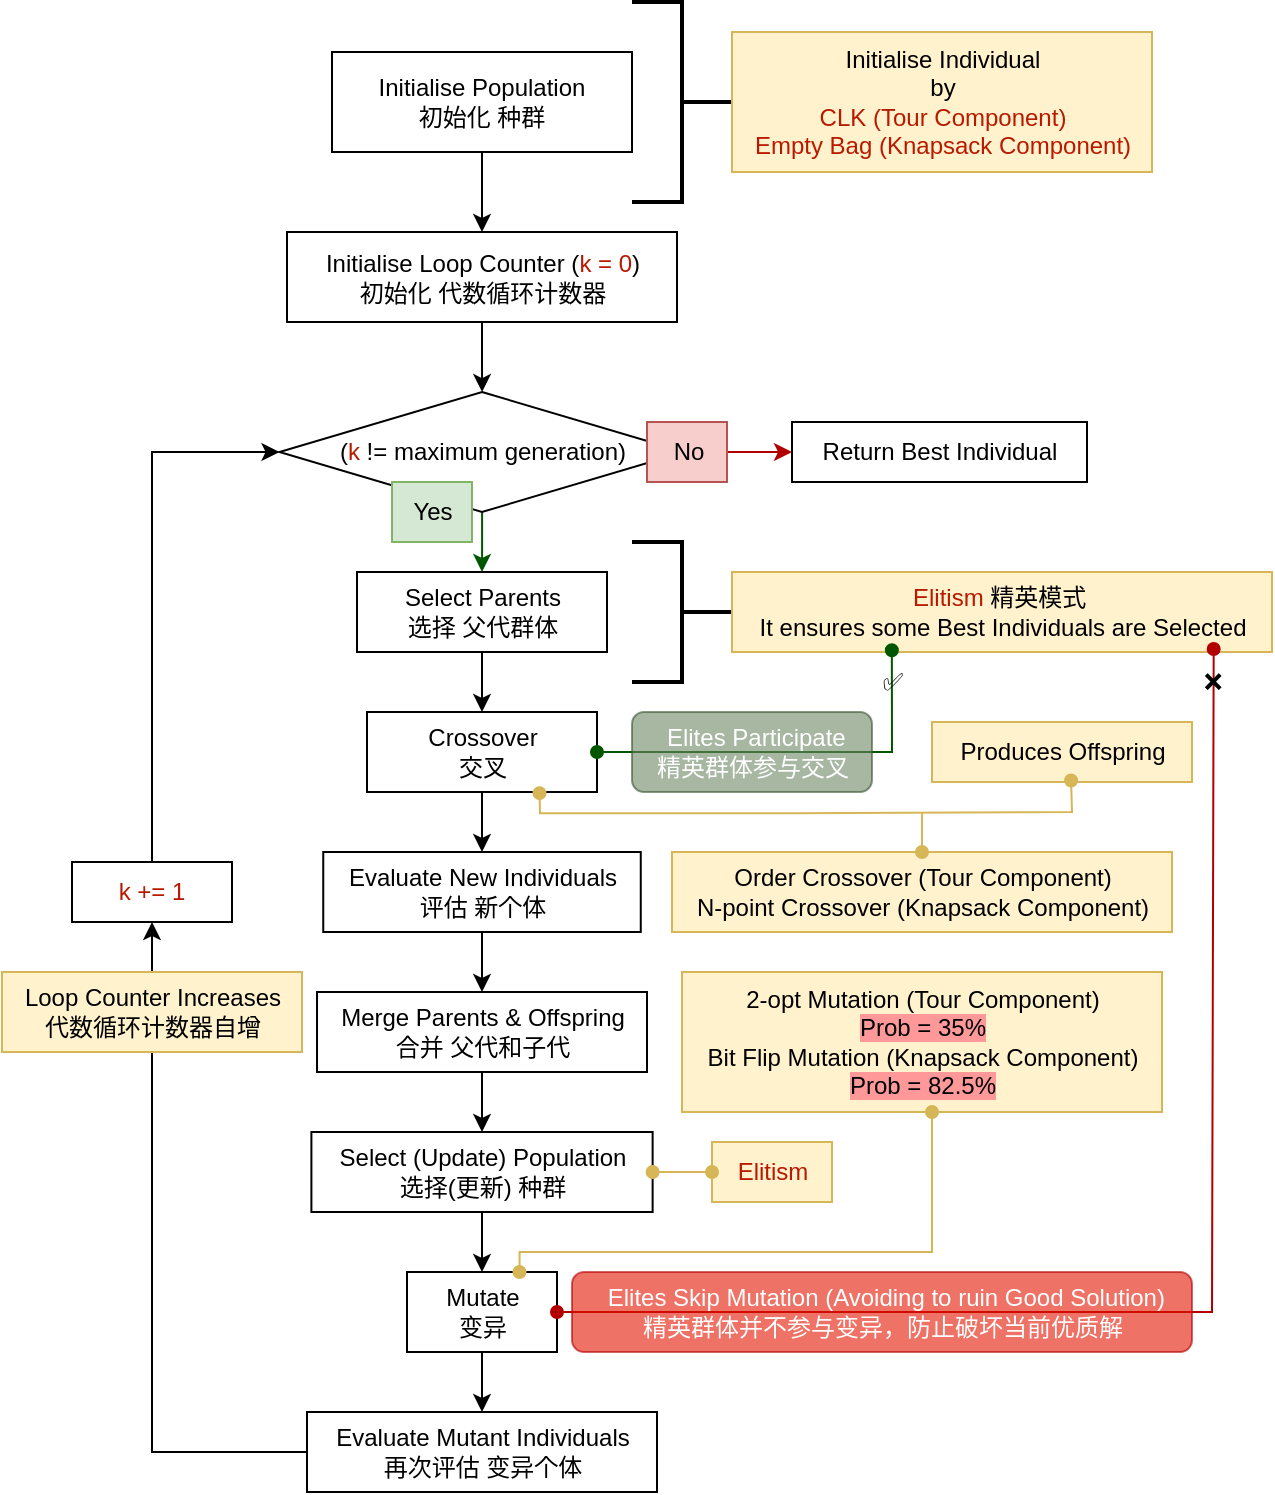 <mxfile version="24.0.4" type="device">
  <diagram name="第 1 页" id="E24quEV0emkUoUm_CPGB">
    <mxGraphModel dx="739" dy="1113" grid="1" gridSize="10" guides="1" tooltips="1" connect="1" arrows="1" fold="1" page="1" pageScale="1" pageWidth="1169" pageHeight="827" math="0" shadow="0">
      <root>
        <mxCell id="0" />
        <mxCell id="1" parent="0" />
        <mxCell id="BEFqI1c1g75-3pL4uiZb-6" value="" style="edgeStyle=orthogonalEdgeStyle;rounded=0;orthogonalLoop=1;jettySize=auto;html=1;" edge="1" parent="1" source="BEFqI1c1g75-3pL4uiZb-2" target="BEFqI1c1g75-3pL4uiZb-5">
          <mxGeometry relative="1" as="geometry" />
        </mxCell>
        <mxCell id="BEFqI1c1g75-3pL4uiZb-2" value="Initialise Population&lt;br&gt;初始化 种群" style="rounded=0;whiteSpace=wrap;html=1;" vertex="1" parent="1">
          <mxGeometry x="285" y="66" width="150" height="50" as="geometry" />
        </mxCell>
        <mxCell id="BEFqI1c1g75-3pL4uiZb-8" value="" style="edgeStyle=orthogonalEdgeStyle;rounded=0;orthogonalLoop=1;jettySize=auto;html=1;" edge="1" parent="1" source="BEFqI1c1g75-3pL4uiZb-5" target="BEFqI1c1g75-3pL4uiZb-7">
          <mxGeometry relative="1" as="geometry" />
        </mxCell>
        <mxCell id="BEFqI1c1g75-3pL4uiZb-5" value="Initialise Loop Counter (&lt;font color=&quot;#b81900&quot;&gt;k = 0&lt;/font&gt;)&lt;br&gt;初始化 代数循环计数器" style="whiteSpace=wrap;html=1;rounded=0;" vertex="1" parent="1">
          <mxGeometry x="262.5" y="156" width="195" height="45" as="geometry" />
        </mxCell>
        <mxCell id="BEFqI1c1g75-3pL4uiZb-13" value="" style="edgeStyle=orthogonalEdgeStyle;rounded=0;orthogonalLoop=1;jettySize=auto;html=1;fillColor=#008a00;strokeColor=#005700;" edge="1" parent="1" source="BEFqI1c1g75-3pL4uiZb-7" target="BEFqI1c1g75-3pL4uiZb-12">
          <mxGeometry relative="1" as="geometry" />
        </mxCell>
        <mxCell id="BEFqI1c1g75-3pL4uiZb-42" value="" style="edgeStyle=orthogonalEdgeStyle;rounded=0;orthogonalLoop=1;jettySize=auto;html=1;fillColor=#e51400;strokeColor=#B20000;" edge="1" parent="1" source="BEFqI1c1g75-3pL4uiZb-7" target="BEFqI1c1g75-3pL4uiZb-41">
          <mxGeometry relative="1" as="geometry" />
        </mxCell>
        <mxCell id="BEFqI1c1g75-3pL4uiZb-7" value="(&lt;font color=&quot;#b81900&quot;&gt;k&lt;/font&gt; != maximum generation)" style="rhombus;whiteSpace=wrap;html=1;rounded=0;" vertex="1" parent="1">
          <mxGeometry x="258.75" y="236" width="202.5" height="60" as="geometry" />
        </mxCell>
        <mxCell id="BEFqI1c1g75-3pL4uiZb-10" value="" style="strokeWidth=2;html=1;shape=mxgraph.flowchart.annotation_2;align=left;labelPosition=right;pointerEvents=1;rotation=-180;" vertex="1" parent="1">
          <mxGeometry x="435" y="41" width="50" height="100" as="geometry" />
        </mxCell>
        <mxCell id="BEFqI1c1g75-3pL4uiZb-11" value="Initialise Individual&lt;div&gt;by&lt;/div&gt;&lt;div&gt;&lt;font color=&quot;#b81900&quot;&gt;CLK (Tour Component)&lt;/font&gt;&lt;/div&gt;&lt;div&gt;&lt;font color=&quot;#b81900&quot;&gt;Empty Bag (Knapsack Component)&lt;/font&gt;&lt;/div&gt;" style="text;html=1;align=center;verticalAlign=middle;resizable=0;points=[];autosize=1;strokeColor=#d6b656;fillColor=#fff2cc;" vertex="1" parent="1">
          <mxGeometry x="485" y="56" width="210" height="70" as="geometry" />
        </mxCell>
        <mxCell id="BEFqI1c1g75-3pL4uiZb-15" value="" style="edgeStyle=orthogonalEdgeStyle;rounded=0;orthogonalLoop=1;jettySize=auto;html=1;" edge="1" parent="1" source="BEFqI1c1g75-3pL4uiZb-12" target="BEFqI1c1g75-3pL4uiZb-14">
          <mxGeometry relative="1" as="geometry" />
        </mxCell>
        <mxCell id="BEFqI1c1g75-3pL4uiZb-12" value="Select Parents&lt;br&gt;选择 父代群体" style="whiteSpace=wrap;html=1;rounded=0;" vertex="1" parent="1">
          <mxGeometry x="297.5" y="326" width="125" height="40" as="geometry" />
        </mxCell>
        <mxCell id="BEFqI1c1g75-3pL4uiZb-17" value="" style="edgeStyle=orthogonalEdgeStyle;rounded=0;orthogonalLoop=1;jettySize=auto;html=1;" edge="1" parent="1" source="BEFqI1c1g75-3pL4uiZb-14" target="BEFqI1c1g75-3pL4uiZb-16">
          <mxGeometry relative="1" as="geometry" />
        </mxCell>
        <mxCell id="BEFqI1c1g75-3pL4uiZb-14" value="Crossover&lt;br&gt;交叉" style="whiteSpace=wrap;html=1;rounded=0;" vertex="1" parent="1">
          <mxGeometry x="302.5" y="396" width="115" height="40" as="geometry" />
        </mxCell>
        <mxCell id="BEFqI1c1g75-3pL4uiZb-19" value="" style="edgeStyle=orthogonalEdgeStyle;rounded=0;orthogonalLoop=1;jettySize=auto;html=1;" edge="1" parent="1" source="BEFqI1c1g75-3pL4uiZb-16" target="BEFqI1c1g75-3pL4uiZb-18">
          <mxGeometry relative="1" as="geometry" />
        </mxCell>
        <mxCell id="BEFqI1c1g75-3pL4uiZb-16" value="Evaluate New Individuals&lt;br&gt;评估 新个体" style="whiteSpace=wrap;html=1;rounded=0;" vertex="1" parent="1">
          <mxGeometry x="280.63" y="466" width="158.75" height="40" as="geometry" />
        </mxCell>
        <mxCell id="BEFqI1c1g75-3pL4uiZb-26" style="edgeStyle=orthogonalEdgeStyle;rounded=0;orthogonalLoop=1;jettySize=auto;html=1;entryX=0.5;entryY=0;entryDx=0;entryDy=0;" edge="1" parent="1" source="BEFqI1c1g75-3pL4uiZb-18" target="BEFqI1c1g75-3pL4uiZb-25">
          <mxGeometry relative="1" as="geometry" />
        </mxCell>
        <mxCell id="BEFqI1c1g75-3pL4uiZb-18" value="Merge Parents &amp;amp; Offspring&lt;br&gt;合并 父代和子代" style="whiteSpace=wrap;html=1;rounded=0;" vertex="1" parent="1">
          <mxGeometry x="277.51" y="536" width="164.99" height="40" as="geometry" />
        </mxCell>
        <mxCell id="BEFqI1c1g75-3pL4uiZb-20" value="" style="strokeWidth=2;html=1;shape=mxgraph.flowchart.annotation_2;align=left;labelPosition=right;pointerEvents=1;rotation=-180;" vertex="1" parent="1">
          <mxGeometry x="435" y="311" width="50" height="70" as="geometry" />
        </mxCell>
        <mxCell id="BEFqI1c1g75-3pL4uiZb-21" value="&lt;font color=&quot;#b81900&quot;&gt;Elitism&lt;/font&gt; 精英模式&amp;nbsp;&lt;div&gt;It ensures&lt;span style=&quot;background-color: initial;&quot;&gt;&amp;nbsp;some Best Individuals are Selected&lt;/span&gt;&lt;/div&gt;" style="text;html=1;align=center;verticalAlign=middle;resizable=0;points=[];autosize=1;strokeColor=#d6b656;fillColor=#fff2cc;" vertex="1" parent="1">
          <mxGeometry x="485" y="326" width="270" height="40" as="geometry" />
        </mxCell>
        <mxCell id="BEFqI1c1g75-3pL4uiZb-22" value="" style="endArrow=oval;html=1;rounded=0;entryX=1;entryY=0.5;entryDx=0;entryDy=0;exitX=0.296;exitY=0.979;exitDx=0;exitDy=0;exitPerimeter=0;startArrow=oval;startFill=1;endFill=1;strokeColor=#005700;fillColor=#008a00;" edge="1" parent="1" source="BEFqI1c1g75-3pL4uiZb-21" target="BEFqI1c1g75-3pL4uiZb-14">
          <mxGeometry width="50" height="50" relative="1" as="geometry">
            <mxPoint x="525" y="366" as="sourcePoint" />
            <mxPoint x="565" y="326" as="targetPoint" />
            <Array as="points">
              <mxPoint x="565" y="416" />
            </Array>
          </mxGeometry>
        </mxCell>
        <mxCell id="BEFqI1c1g75-3pL4uiZb-24" value="&amp;nbsp;Elites Participate&lt;br&gt;精英群体参与交叉" style="text;html=1;align=center;verticalAlign=middle;resizable=0;points=[];autosize=1;fillColor=#6d8764;glass=0;rounded=1;shadow=0;textShadow=0;opacity=60;strokeColor=#3A5431;fontColor=#ffffff;" vertex="1" parent="1">
          <mxGeometry x="435" y="396" width="120" height="40" as="geometry" />
        </mxCell>
        <mxCell id="BEFqI1c1g75-3pL4uiZb-30" value="" style="edgeStyle=orthogonalEdgeStyle;rounded=0;orthogonalLoop=1;jettySize=auto;html=1;" edge="1" parent="1" source="BEFqI1c1g75-3pL4uiZb-25" target="BEFqI1c1g75-3pL4uiZb-29">
          <mxGeometry relative="1" as="geometry" />
        </mxCell>
        <mxCell id="BEFqI1c1g75-3pL4uiZb-25" value="Select (Update) Population&lt;br&gt;选择(更新) 种群" style="whiteSpace=wrap;html=1;rounded=0;" vertex="1" parent="1">
          <mxGeometry x="274.7" y="606" width="170.61" height="40" as="geometry" />
        </mxCell>
        <mxCell id="BEFqI1c1g75-3pL4uiZb-28" value="Yes" style="text;html=1;align=center;verticalAlign=middle;resizable=0;points=[];autosize=1;strokeColor=#82b366;fillColor=#d5e8d4;" vertex="1" parent="1">
          <mxGeometry x="315" y="281" width="40" height="30" as="geometry" />
        </mxCell>
        <mxCell id="BEFqI1c1g75-3pL4uiZb-32" value="" style="edgeStyle=orthogonalEdgeStyle;rounded=0;orthogonalLoop=1;jettySize=auto;html=1;" edge="1" parent="1" source="BEFqI1c1g75-3pL4uiZb-29" target="BEFqI1c1g75-3pL4uiZb-31">
          <mxGeometry relative="1" as="geometry" />
        </mxCell>
        <mxCell id="BEFqI1c1g75-3pL4uiZb-29" value="Mutate&lt;br&gt;变异" style="whiteSpace=wrap;html=1;rounded=0;" vertex="1" parent="1">
          <mxGeometry x="322.5" y="676" width="75" height="40" as="geometry" />
        </mxCell>
        <mxCell id="BEFqI1c1g75-3pL4uiZb-36" value="" style="edgeStyle=orthogonalEdgeStyle;rounded=0;orthogonalLoop=1;jettySize=auto;html=1;" edge="1" parent="1" source="BEFqI1c1g75-3pL4uiZb-31" target="BEFqI1c1g75-3pL4uiZb-35">
          <mxGeometry relative="1" as="geometry" />
        </mxCell>
        <mxCell id="BEFqI1c1g75-3pL4uiZb-31" value="Evaluate Mutant Individuals&lt;br&gt;再次评估 变异个体" style="whiteSpace=wrap;html=1;rounded=0;" vertex="1" parent="1">
          <mxGeometry x="272.5" y="746" width="175" height="40" as="geometry" />
        </mxCell>
        <mxCell id="BEFqI1c1g75-3pL4uiZb-37" style="edgeStyle=orthogonalEdgeStyle;rounded=0;orthogonalLoop=1;jettySize=auto;html=1;entryX=0;entryY=0.5;entryDx=0;entryDy=0;exitX=0.5;exitY=0;exitDx=0;exitDy=0;" edge="1" parent="1" source="BEFqI1c1g75-3pL4uiZb-35" target="BEFqI1c1g75-3pL4uiZb-7">
          <mxGeometry relative="1" as="geometry" />
        </mxCell>
        <mxCell id="BEFqI1c1g75-3pL4uiZb-35" value="&lt;font color=&quot;#b81900&quot;&gt;k += 1&lt;/font&gt;" style="whiteSpace=wrap;html=1;rounded=0;" vertex="1" parent="1">
          <mxGeometry x="155" y="471" width="80" height="30" as="geometry" />
        </mxCell>
        <mxCell id="BEFqI1c1g75-3pL4uiZb-38" value="Loop Counter Increases&lt;div&gt;代数循环计数器自增&lt;/div&gt;" style="text;html=1;align=center;verticalAlign=middle;resizable=0;points=[];autosize=1;strokeColor=#d6b656;fillColor=#fff2cc;" vertex="1" parent="1">
          <mxGeometry x="120" y="526" width="150" height="40" as="geometry" />
        </mxCell>
        <mxCell id="BEFqI1c1g75-3pL4uiZb-39" value="" style="endArrow=oval;html=1;rounded=0;entryX=1;entryY=0.5;entryDx=0;entryDy=0;exitX=0.892;exitY=0.962;exitDx=0;exitDy=0;exitPerimeter=0;startArrow=oval;startFill=1;endFill=1;strokeColor=#B20000;fillColor=#e51400;" edge="1" parent="1" source="BEFqI1c1g75-3pL4uiZb-21" target="BEFqI1c1g75-3pL4uiZb-29">
          <mxGeometry width="50" height="50" relative="1" as="geometry">
            <mxPoint x="575" y="375" as="sourcePoint" />
            <mxPoint x="428" y="426" as="targetPoint" />
            <Array as="points">
              <mxPoint x="725" y="696" />
            </Array>
          </mxGeometry>
        </mxCell>
        <mxCell id="BEFqI1c1g75-3pL4uiZb-40" value="&amp;nbsp;Elites Skip Mutation (Avoiding to ruin Good Solution)&lt;div&gt;精英群体并不参与变异，防止破坏当前优质解&lt;/div&gt;" style="text;html=1;align=center;verticalAlign=middle;resizable=0;points=[];autosize=1;fillColor=#e51400;glass=0;rounded=1;shadow=0;textShadow=0;opacity=60;strokeColor=#B20000;fontColor=#ffffff;" vertex="1" parent="1">
          <mxGeometry x="405" y="676" width="310" height="40" as="geometry" />
        </mxCell>
        <mxCell id="BEFqI1c1g75-3pL4uiZb-41" value="Return Best Individual" style="whiteSpace=wrap;html=1;rounded=0;" vertex="1" parent="1">
          <mxGeometry x="515" y="251" width="147.5" height="30" as="geometry" />
        </mxCell>
        <mxCell id="BEFqI1c1g75-3pL4uiZb-43" value="No" style="text;html=1;align=center;verticalAlign=middle;resizable=0;points=[];autosize=1;strokeColor=#b85450;fillColor=#f8cecc;" vertex="1" parent="1">
          <mxGeometry x="442.5" y="251" width="40" height="30" as="geometry" />
        </mxCell>
        <mxCell id="BEFqI1c1g75-3pL4uiZb-46" value="Produces Offspring" style="text;html=1;align=center;verticalAlign=middle;resizable=0;points=[];autosize=1;strokeColor=#d6b656;fillColor=#fff2cc;" vertex="1" parent="1">
          <mxGeometry x="585" y="401" width="130" height="30" as="geometry" />
        </mxCell>
        <mxCell id="BEFqI1c1g75-3pL4uiZb-45" value="" style="endArrow=oval;html=1;rounded=0;startArrow=oval;startFill=1;endFill=1;strokeColor=#d6b656;fillColor=#fff2cc;entryX=0.75;entryY=1;entryDx=0;entryDy=0;exitX=0.535;exitY=0.975;exitDx=0;exitDy=0;exitPerimeter=0;" edge="1" parent="1" source="BEFqI1c1g75-3pL4uiZb-46">
          <mxGeometry width="50" height="50" relative="1" as="geometry">
            <mxPoint x="645.97" y="431" as="sourcePoint" />
            <mxPoint x="388.75" y="436.57" as="targetPoint" />
            <Array as="points">
              <mxPoint x="655" y="446" />
              <mxPoint x="515" y="446.57" />
              <mxPoint x="389" y="446.57" />
            </Array>
          </mxGeometry>
        </mxCell>
        <mxCell id="BEFqI1c1g75-3pL4uiZb-47" value="&lt;font color=&quot;#b81900&quot;&gt;Elitism&lt;/font&gt;" style="text;html=1;align=center;verticalAlign=middle;resizable=0;points=[];autosize=1;strokeColor=#d6b656;fillColor=#fff2cc;" vertex="1" parent="1">
          <mxGeometry x="475" y="611" width="60" height="30" as="geometry" />
        </mxCell>
        <mxCell id="BEFqI1c1g75-3pL4uiZb-48" value="" style="endArrow=oval;html=1;rounded=0;startArrow=oval;startFill=1;endFill=1;strokeColor=#d6b656;fillColor=#fff2cc;entryX=1;entryY=0.5;entryDx=0;entryDy=0;exitX=0;exitY=0.5;exitDx=0;exitDy=0;exitPerimeter=0;" edge="1" parent="1" source="BEFqI1c1g75-3pL4uiZb-47" target="BEFqI1c1g75-3pL4uiZb-25">
          <mxGeometry width="50" height="50" relative="1" as="geometry">
            <mxPoint x="465" y="636" as="sourcePoint" />
            <mxPoint x="399" y="446" as="targetPoint" />
            <Array as="points" />
          </mxGeometry>
        </mxCell>
        <mxCell id="BEFqI1c1g75-3pL4uiZb-50" value="Order Crossover (Tour Component)&lt;br&gt;N-point Crossover (Knapsack Component)" style="text;html=1;align=center;verticalAlign=middle;resizable=0;points=[];autosize=1;strokeColor=#d6b656;fillColor=#fff2cc;" vertex="1" parent="1">
          <mxGeometry x="455" y="466" width="250" height="40" as="geometry" />
        </mxCell>
        <mxCell id="BEFqI1c1g75-3pL4uiZb-51" style="edgeStyle=orthogonalEdgeStyle;rounded=0;orthogonalLoop=1;jettySize=auto;html=1;startArrow=oval;startFill=1;endArrow=none;endFill=0;fillColor=#fff2cc;strokeColor=#d6b656;" edge="1" parent="1" source="BEFqI1c1g75-3pL4uiZb-50">
          <mxGeometry relative="1" as="geometry">
            <mxPoint x="580" y="446" as="targetPoint" />
            <Array as="points">
              <mxPoint x="580" y="466" />
              <mxPoint x="580" y="466" />
            </Array>
          </mxGeometry>
        </mxCell>
        <mxCell id="BEFqI1c1g75-3pL4uiZb-52" value="2-opt Mutation (Tour Component)&lt;br&gt;&lt;span style=&quot;background-color: rgb(255, 153, 153);&quot;&gt;Prob = 35%&lt;br&gt;&lt;/span&gt;Bit Flip Mutation (Knapsack Component)&lt;div&gt;&lt;span style=&quot;background-color: rgb(255, 153, 153);&quot;&gt;Prob = 82.5%&lt;/span&gt;&lt;/div&gt;" style="text;html=1;align=center;verticalAlign=middle;resizable=0;points=[];autosize=1;strokeColor=#d6b656;fillColor=#fff2cc;" vertex="1" parent="1">
          <mxGeometry x="460" y="526" width="240" height="70" as="geometry" />
        </mxCell>
        <mxCell id="BEFqI1c1g75-3pL4uiZb-53" style="edgeStyle=orthogonalEdgeStyle;rounded=0;orthogonalLoop=1;jettySize=auto;html=1;entryX=0.75;entryY=0;entryDx=0;entryDy=0;fillColor=#fff2cc;strokeColor=#d6b656;startArrow=oval;startFill=1;endArrow=oval;endFill=1;" edge="1" parent="1" target="BEFqI1c1g75-3pL4uiZb-29">
          <mxGeometry relative="1" as="geometry">
            <mxPoint x="585" y="596" as="sourcePoint" />
            <Array as="points">
              <mxPoint x="585" y="597" />
              <mxPoint x="585" y="666" />
              <mxPoint x="379" y="666" />
            </Array>
          </mxGeometry>
        </mxCell>
        <mxCell id="BEFqI1c1g75-3pL4uiZb-57" value="✅" style="text;html=1;align=center;verticalAlign=middle;resizable=0;points=[];autosize=1;strokeColor=none;fillColor=none;" vertex="1" parent="1">
          <mxGeometry x="545" y="366" width="40" height="30" as="geometry" />
        </mxCell>
        <mxCell id="BEFqI1c1g75-3pL4uiZb-59" value="❌" style="text;html=1;align=center;verticalAlign=middle;resizable=0;points=[];autosize=1;strokeColor=none;fillColor=none;" vertex="1" parent="1">
          <mxGeometry x="705" y="366" width="40" height="30" as="geometry" />
        </mxCell>
      </root>
    </mxGraphModel>
  </diagram>
</mxfile>
